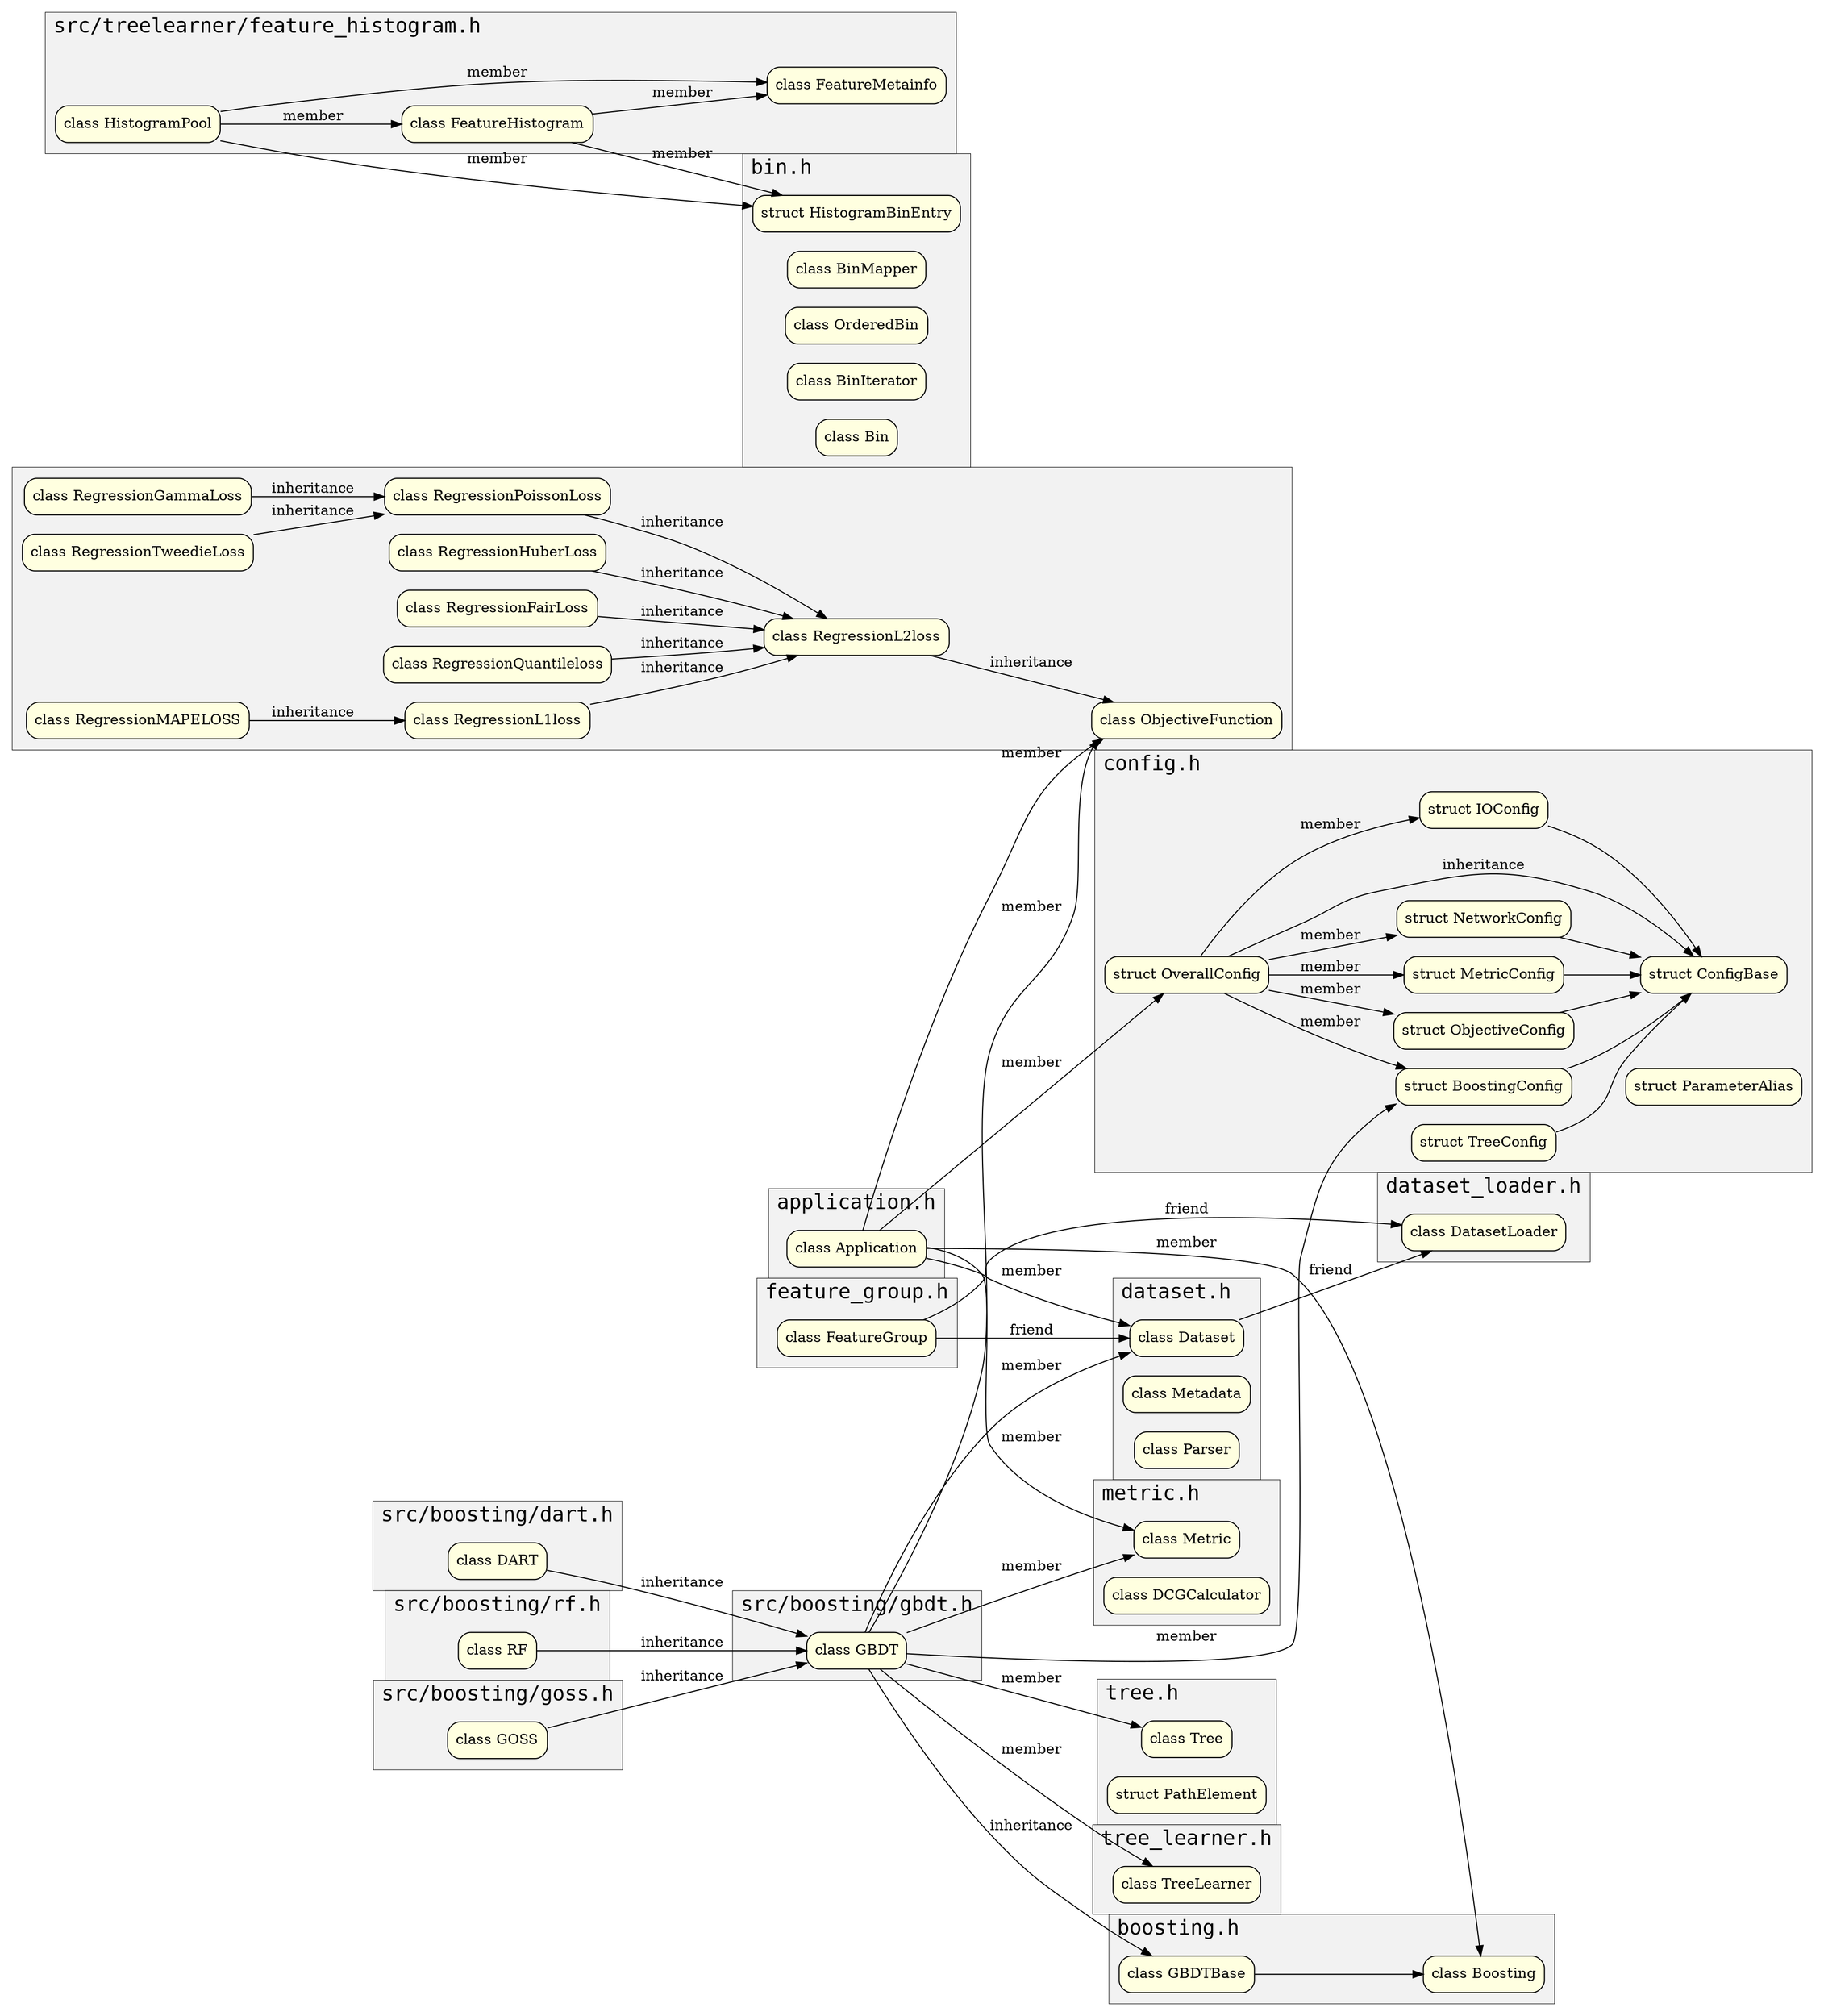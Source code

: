digraph {
    compound=true
	fontname="Inconsolata, Consolas"
	fontsize=20
	margin="0,0"
	ranksep=0.5
	penwidth=0.5
	forcelabels=true
    rankdir = LR

    subgraph cluster_objective_function {
        margin="10,10"
		labeljust="left"
		//label = "objective_function.h"
		style=filled
		fillcolor=gray95

        cObjectiveFunction[shape = Mrecord, label = "class ObjectiveFunction", style = filled, fillcolor=lightyellow]  

        // src/objective/regression_objective.hpp
        cRegressionL2loss[shape = Mrecord, label = "class RegressionL2loss", style = filled, fillcolor=lightyellow] 

        cRegressionL1loss[shape = Mrecord, label = "class RegressionL1loss", style = filled, fillcolor=lightyellow]

        cRegressionHuberLoss[shape = Mrecord, label = "class RegressionHuberLoss", style = filled, fillcolor=lightyellow] 

        cRegressionFairLoss[shape = Mrecord, label = "class RegressionFairLoss", style = filled, fillcolor=lightyellow] 

        cRegressionPoissonLoss[shape = Mrecord, label = "class RegressionPoissonLoss", style = filled, fillcolor=lightyellow] 

        cRegressionQuantileloss[shape = Mrecord, label = "class RegressionQuantileloss", style = filled, fillcolor=lightyellow] 

        cRegressionMAPELOSS[shape = Mrecord, label = "class RegressionMAPELOSS", style = filled, fillcolor=lightyellow] 

        cRegressionGammaLoss[shape = Mrecord, label = "class RegressionGammaLoss", style = filled, fillcolor=lightyellow]

        cRegressionTweedieLoss[shape = Mrecord, label = "class RegressionTweedieLoss", style = filled, fillcolor=lightyellow]


        cRegressionL2loss->cObjectiveFunction[label = "inheritance"]

        {cRegressionL1loss; cRegressionHuberLoss; cRegressionFairLoss; cRegressionPoissonLoss; cRegressionQuantileloss}->cRegressionL2loss[label = "inheritance"]

        cRegressionMAPELOSS->cRegressionL1loss[label = "inheritance"]

        cRegressionGammaLoss->cRegressionPoissonLoss[label = "inheritance"]

        cRegressionTweedieLoss->cRegressionPoissonLoss[label = "inheritance"]




        

    }//cluster_objective_function

    subgraph cluster_application {
        margin="10,10"
		labeljust="left"
		label = "application.h"
		style=filled
		fillcolor=gray95

        cApplication[shape = Mrecord, label = "class Application", style = filled, fillcolor=lightyellow]

       
    }

     cApplication->{cBoosting; cObjectiveFunction;cDataset}[label = "member"]
     cApplication->cMetric[label = "member"]
     cApplication->sOverallConfig[label = "member"]

    subgraph cluster_bin{
        rankdir = TB
        margin="10,10"
		labeljust="left"
		label = "bin.h"
		style=filled
		fillcolor=gray95

        sHistogramBinEntry[shape = Mrecord, label = "struct HistogramBinEntry", style = filled, fillcolor=lightyellow]

        cBinMapper[shape = Mrecord, label = "class BinMapper", style = filled, fillcolor=lightyellow]

        cOrderedBin[shape = Mrecord, label = "class OrderedBin", style = filled, fillcolor=lightyellow]

        cBinIterator[shape = Mrecord, label = "class BinIterator", style = filled, fillcolor=lightyellow]

        cBin[shape = Mrecord, label = "class Bin", style = filled, fillcolor=lightyellow]

    }

    subgraph cluster_boosting {
        margin="10,10"
		labeljust="left"
		label = "boosting.h"
		style=filled
		fillcolor=gray95

        cBoosting[shape = Mrecord, label = "class Boosting", style = filled, fillcolor=lightyellow]

        cGBDTBase[shape = Mrecord, label = "class GBDTBase", style = filled, fillcolor=lightyellow]

        cGBDTBase->cBoosting

    }

    subgraph cluster_config {
        margin="10,10"
		labeljust="left"
		label = "config.h"
		style=filled
		fillcolor=gray95

        sConfigBase[shape = Mrecord, label = "struct ConfigBase", style = filled, fillcolor=lightyellow]

        sIOConfig[shape = Mrecord, label = "struct IOConfig", style = filled, fillcolor=lightyellow]

        sIOConfig->sConfigBase

        sObjectiveConfig[shape = Mrecord, label = "struct ObjectiveConfig", style = filled, fillcolor=lightyellow]

        sObjectiveConfig -> sConfigBase

        sMetricConfig[shape = Mrecord, label = "struct MetricConfig", style = filled, fillcolor=lightyellow]

        sMetricConfig->sConfigBase

        sTreeConfig[shape = Mrecord, label = "struct TreeConfig", style = filled, fillcolor=lightyellow]

        sTreeConfig->sConfigBase

        sBoostingConfig[shape = Mrecord, label = "struct BoostingConfig", style = filled, fillcolor=lightyellow]

        sBoostingConfig -> sConfigBase

        sNetworkConfig[shape = Mrecord, label = "struct NetworkConfig", style = filled, fillcolor=lightyellow]

        sNetworkConfig->sConfigBase

        sOverallConfig[shape = Mrecord, label = "struct OverallConfig", style = filled, fillcolor=lightyellow]

        sOverallConfig->sConfigBase[label = "inheritance"]
        sOverallConfig->sNetworkConfig[label = "member"]
        sOverallConfig->sIOConfig[label = "member"]
        sOverallConfig->sBoostingConfig[label = "member"]
        sOverallConfig->sObjectiveConfig[label = "member"]
        sOverallConfig->sMetricConfig[label = "member"]

        sParameterAlias[shape = Mrecord, label = "struct ParameterAlias", style = filled, fillcolor=lightyellow]

        {rank = same; sConfigBase; sParameterAlias}


    }//cluster_config

    subgraph cluster_dataset_loader {
        margin="10,10"
		labeljust="left"
		label = "dataset_loader.h"
		style=filled
		fillcolor=gray95

        cDatasetLoader[shape = Mrecord, label = "class DatasetLoader", style = filled, fillcolor=lightyellow]

    }// subgraph cluster_dataset_loader

    subgraph cluster_dataset {
        margin="10,10"
		labeljust="left"
		label = "dataset.h"
		style=filled
		fillcolor=gray95

        cMetadata[shape = Mrecord, label = "class Metadata", style = filled, fillcolor=lightyellow]

        cParser[shape = Mrecord, label = "class Parser", style = filled, fillcolor=lightyellow]

        cDataset[shape = Mrecord, label = "class Dataset", style = filled, fillcolor=lightyellow]

        cDataset->cDatasetLoader[label = "friend"]



    }// subgraph cluster_dataset

    subgraph cluster_feature_group {
        margin="10,10"
		labeljust="left"
		label = "feature_group.h"
		style=filled
		fillcolor=gray95

        cFeatureGroup[shape = Mrecord, label = "class FeatureGroup", style = filled, fillcolor=lightyellow]

        cFeatureGroup ->{cDataset; cDatasetLoader}[label = "friend"]
    }//cluster_feature_group

    subgraph cluster_metric {
        margin="10,10"
		labeljust="left"
		label = "metric.h"
		style=filled
		fillcolor=gray95

        cMetric[shape = Mrecord, label = "class Metric", style = filled, fillcolor=lightyellow]

        cDCGCalculator[shape = Mrecord, label = "class DCGCalculator", style = filled, fillcolor=lightyellow]
    }//cluster_metric

    

    subgraph cluster_tree {
        margin="10,10"
		labeljust="left"
		label = "tree.h"
		style=filled
		fillcolor=gray95

        cTree[shape = Mrecord, label = "class Tree", style = filled, fillcolor=lightyellow]  

        sPathElement[shape = Mrecord, label = "struct PathElement", style = filled, fillcolor=lightyellow]      
    }//cluster_tree

    subgraph cluster_tree_learner {
        margin="10,10"
		labeljust="left"
		label = "tree_learner.h"
		style=filled
		fillcolor=gray95

        cTreeLearner[shape = Mrecord, label = "class TreeLearner", style = filled, fillcolor=lightyellow]  

        sPathElement[shape = Mrecord, label = "struct PathElement", style = filled, fillcolor=lightyellow]      
    }//cluster_tree_learner

    ///////////////////////////////////////////////////
    // src
    subgraph cluster_gdbt {
        margin="10,10"
		labeljust="left"
		label = "src/boosting/gbdt.h"
		style=filled
		fillcolor=gray95

        cGBDT[shape = Mrecord, label = "class GBDT", style = filled, fillcolor=lightyellow]  
    }//cluster_gdbt

    cGBDT->cGBDTBase[label = "inheritance"]
    cGBDT->cDataset[label = "member"]
    cGBDT->sBoostingConfig[label = "member"]
    cGBDT->cTreeLearner[label = "member"]
    cGBDT->cObjectiveFunction[label = "member"]
    cGBDT->cMetric[label = "member"]
    cGBDT->cTree[label = "member"]

    subgraph cluster_goss {
        margin="10,10"
		labeljust="left"
		label = "src/boosting/goss.h"
		style=filled
		fillcolor=gray95

        cGOSS[shape = Mrecord, label = "class GOSS", style = filled, fillcolor=lightyellow]  
    }//cluster_goss
    cGOSS->cGBDT[label = "inheritance"]


    subgraph cluster_dart {
        margin="10,10"
		labeljust="left"
		label = "src/boosting/dart.h"
		style=filled
		fillcolor=gray95

        cDART[shape = Mrecord, label = "class DART", style = filled, fillcolor=lightyellow]  
    }//cluster_dart

    cDART->cGBDT[label = "inheritance"]

    subgraph cluster_rf {
        margin="10,10"
		labeljust="left"
		label = "src/boosting/rf.h"
		style=filled
		fillcolor=gray95

        cRF[shape = Mrecord, label = "class RF", style = filled, fillcolor=lightyellow]  
    }//cluster_dart
    
    cRF->cGBDT[label = "inheritance"]




    

    subgraph cluster_feature_hist {
        margin="10,10"
		labeljust="left"
		label = "src/treelearner/feature_histogram.h"
		style=filled
		fillcolor=gray95

        cFeatureMetainfo[shape = Mrecord, label = "class FeatureMetainfo", style = filled, fillcolor=lightyellow] 

        cFeatureHistogram[shape = Mrecord, label = "class FeatureHistogram", style = filled, fillcolor=lightyellow] 

        cFeatureHistogram->cFeatureMetainfo[label = "member"]

        cHistogramPool[shape = Mrecord, label = "class HistogramPool", style = filled, fillcolor=lightyellow]

        cHistogramPool->cFeatureHistogram[label = "member"]
        cHistogramPool->cFeatureMetainfo[label = "member"]


    }//cluster_feature_hist
    cFeatureHistogram->sHistogramBinEntry[label = "member"]
    cHistogramPool->sHistogramBinEntry[label = "member"]
    

    




    
 

}